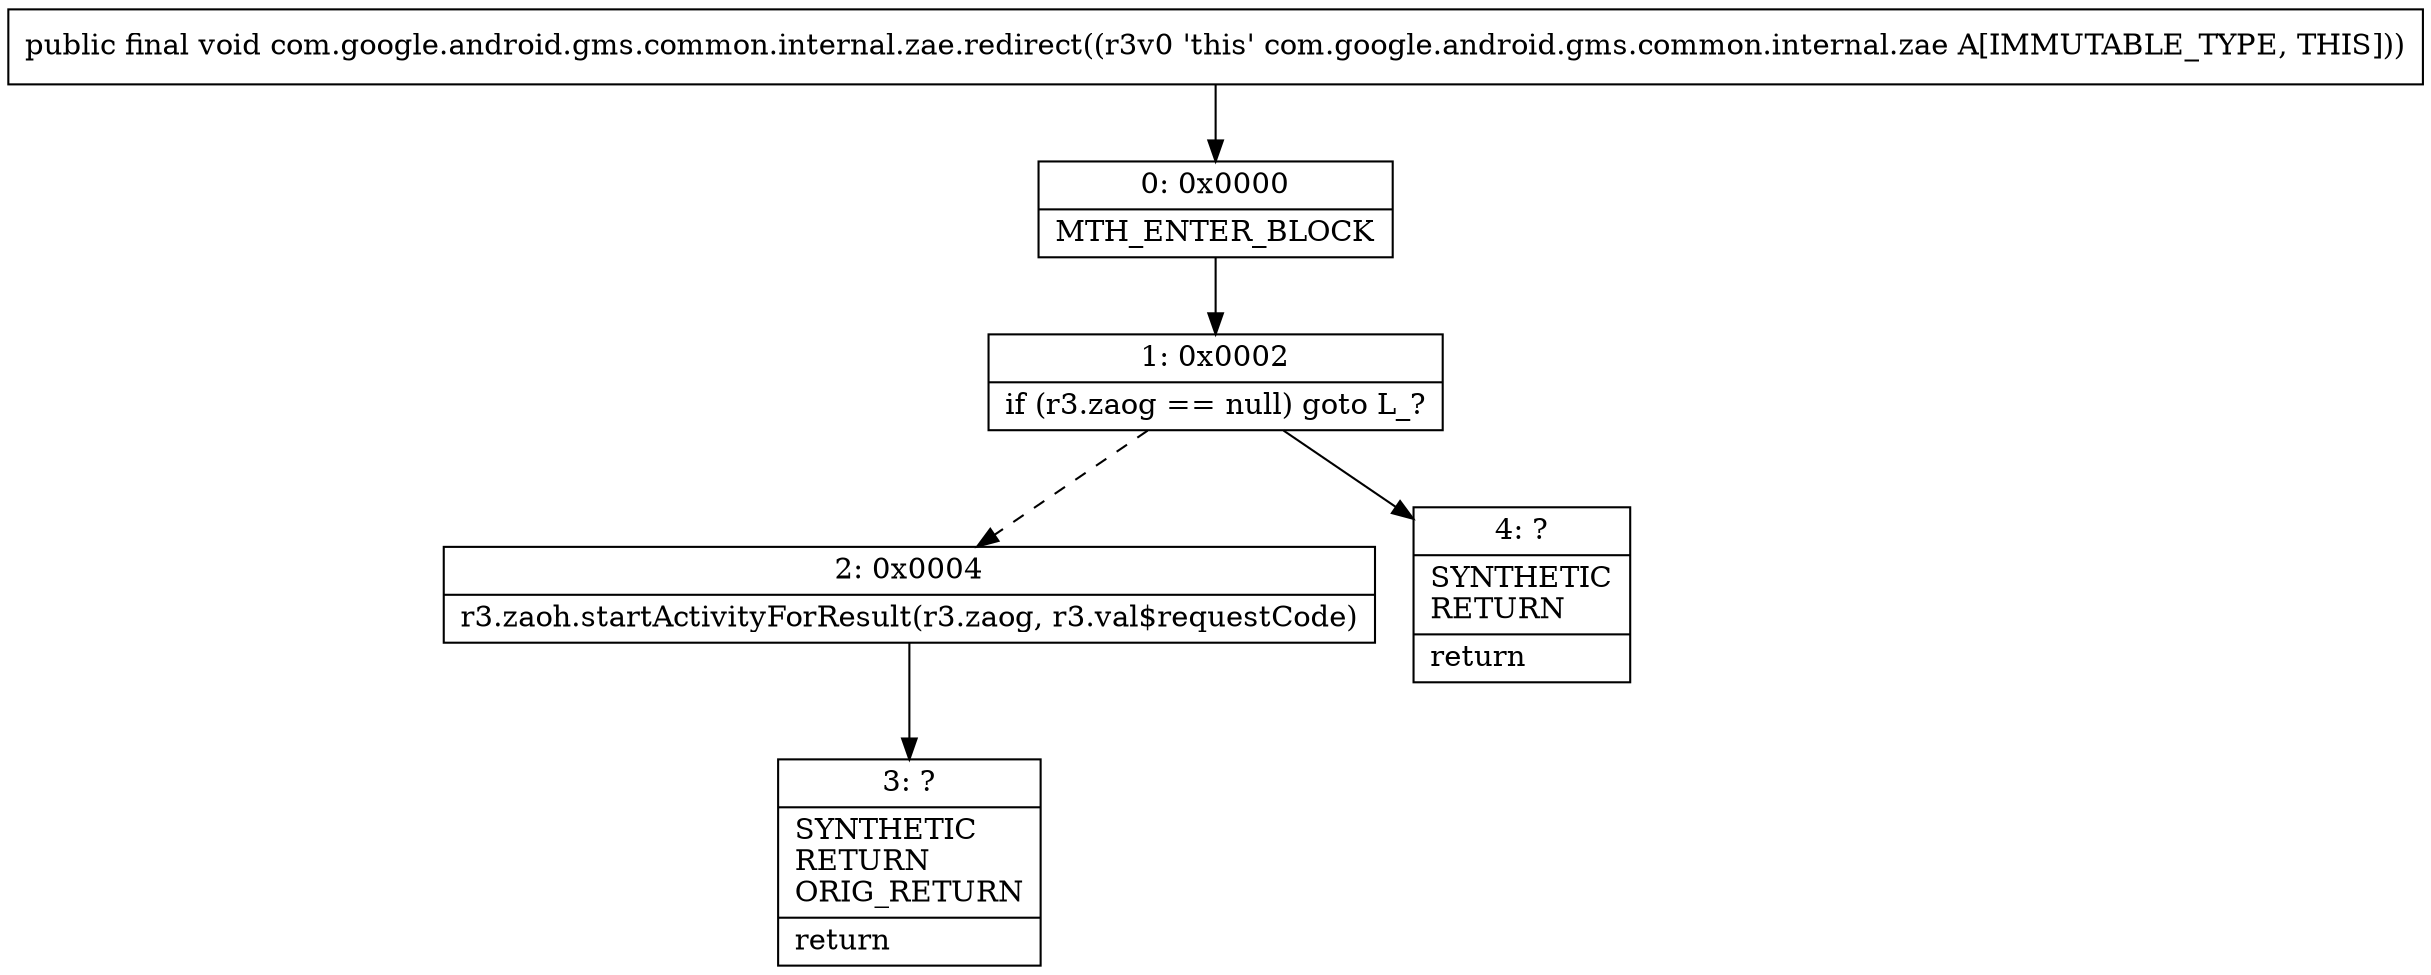 digraph "CFG forcom.google.android.gms.common.internal.zae.redirect()V" {
Node_0 [shape=record,label="{0\:\ 0x0000|MTH_ENTER_BLOCK\l}"];
Node_1 [shape=record,label="{1\:\ 0x0002|if (r3.zaog == null) goto L_?\l}"];
Node_2 [shape=record,label="{2\:\ 0x0004|r3.zaoh.startActivityForResult(r3.zaog, r3.val$requestCode)\l}"];
Node_3 [shape=record,label="{3\:\ ?|SYNTHETIC\lRETURN\lORIG_RETURN\l|return\l}"];
Node_4 [shape=record,label="{4\:\ ?|SYNTHETIC\lRETURN\l|return\l}"];
MethodNode[shape=record,label="{public final void com.google.android.gms.common.internal.zae.redirect((r3v0 'this' com.google.android.gms.common.internal.zae A[IMMUTABLE_TYPE, THIS])) }"];
MethodNode -> Node_0;
Node_0 -> Node_1;
Node_1 -> Node_2[style=dashed];
Node_1 -> Node_4;
Node_2 -> Node_3;
}

